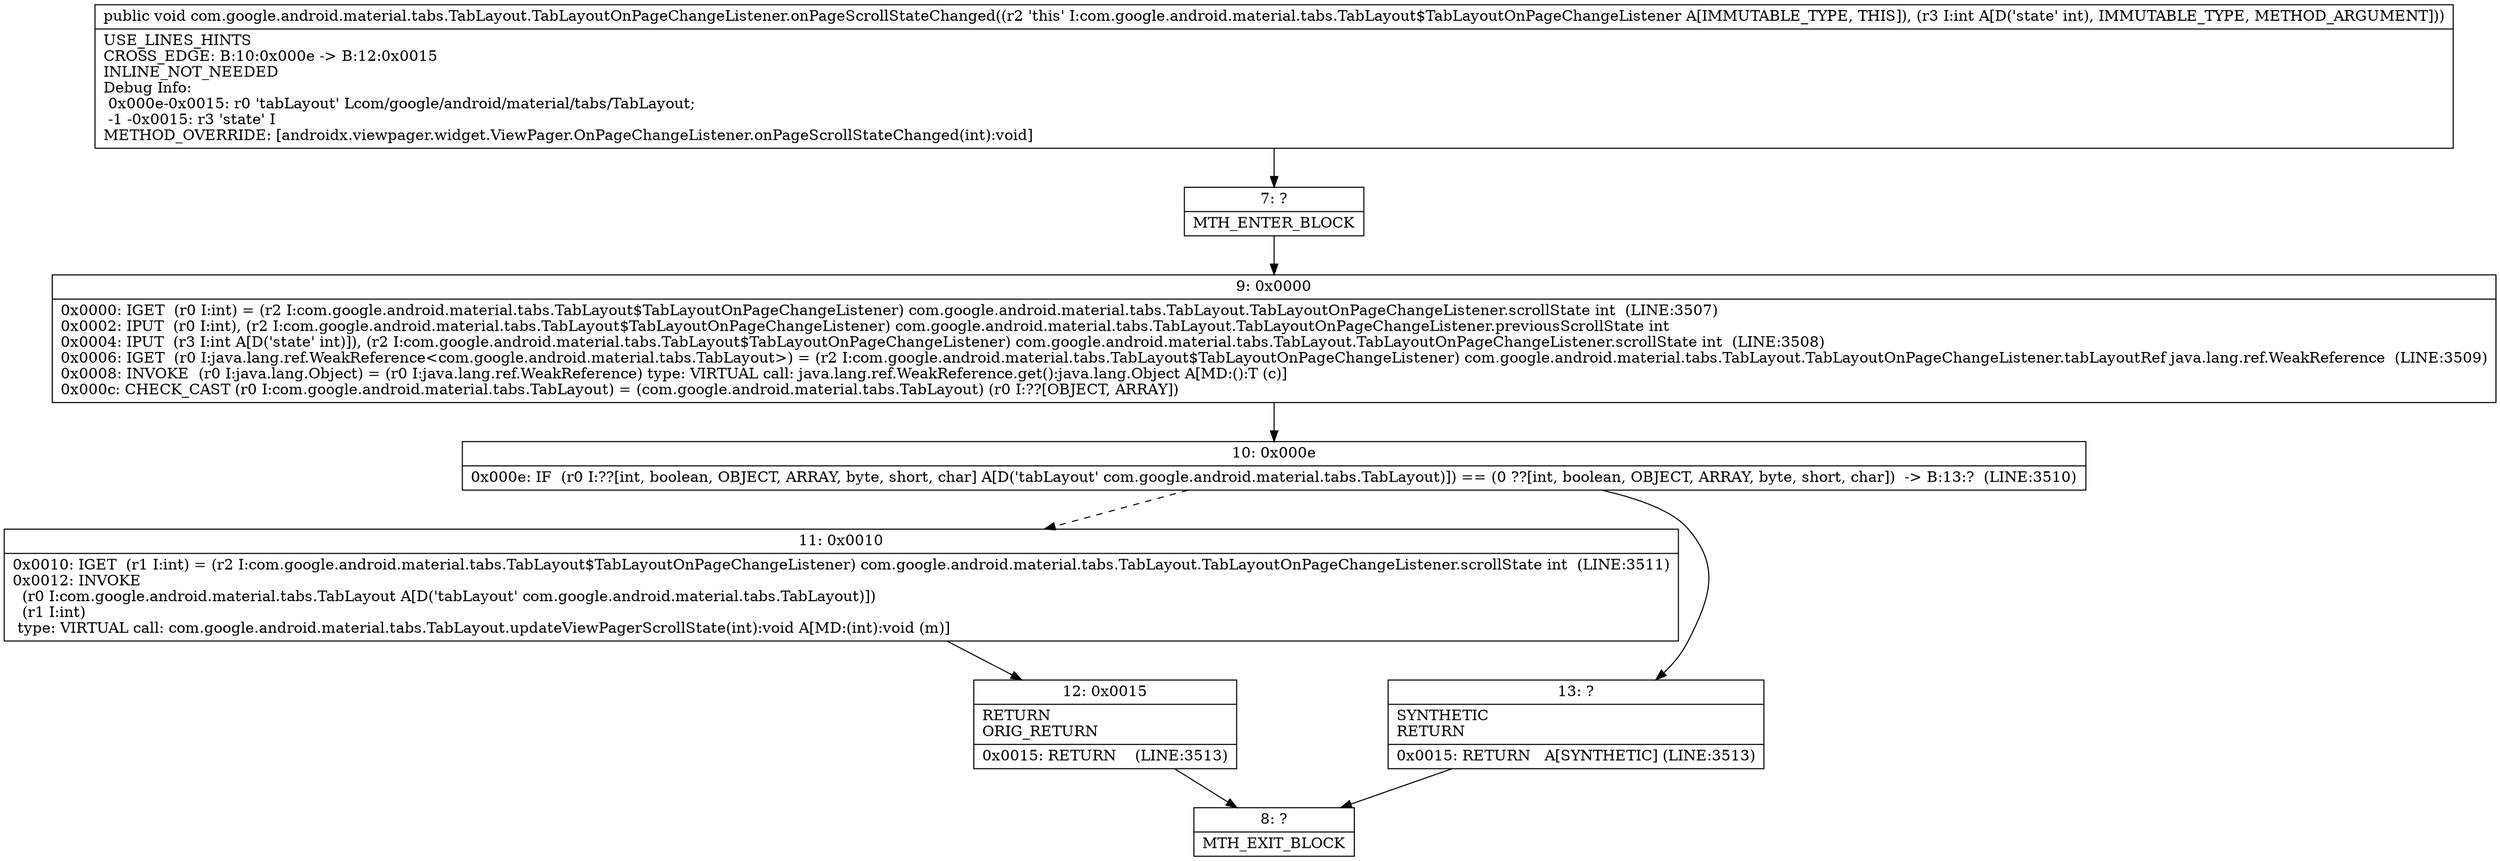 digraph "CFG forcom.google.android.material.tabs.TabLayout.TabLayoutOnPageChangeListener.onPageScrollStateChanged(I)V" {
Node_7 [shape=record,label="{7\:\ ?|MTH_ENTER_BLOCK\l}"];
Node_9 [shape=record,label="{9\:\ 0x0000|0x0000: IGET  (r0 I:int) = (r2 I:com.google.android.material.tabs.TabLayout$TabLayoutOnPageChangeListener) com.google.android.material.tabs.TabLayout.TabLayoutOnPageChangeListener.scrollState int  (LINE:3507)\l0x0002: IPUT  (r0 I:int), (r2 I:com.google.android.material.tabs.TabLayout$TabLayoutOnPageChangeListener) com.google.android.material.tabs.TabLayout.TabLayoutOnPageChangeListener.previousScrollState int \l0x0004: IPUT  (r3 I:int A[D('state' int)]), (r2 I:com.google.android.material.tabs.TabLayout$TabLayoutOnPageChangeListener) com.google.android.material.tabs.TabLayout.TabLayoutOnPageChangeListener.scrollState int  (LINE:3508)\l0x0006: IGET  (r0 I:java.lang.ref.WeakReference\<com.google.android.material.tabs.TabLayout\>) = (r2 I:com.google.android.material.tabs.TabLayout$TabLayoutOnPageChangeListener) com.google.android.material.tabs.TabLayout.TabLayoutOnPageChangeListener.tabLayoutRef java.lang.ref.WeakReference  (LINE:3509)\l0x0008: INVOKE  (r0 I:java.lang.Object) = (r0 I:java.lang.ref.WeakReference) type: VIRTUAL call: java.lang.ref.WeakReference.get():java.lang.Object A[MD:():T (c)]\l0x000c: CHECK_CAST (r0 I:com.google.android.material.tabs.TabLayout) = (com.google.android.material.tabs.TabLayout) (r0 I:??[OBJECT, ARRAY]) \l}"];
Node_10 [shape=record,label="{10\:\ 0x000e|0x000e: IF  (r0 I:??[int, boolean, OBJECT, ARRAY, byte, short, char] A[D('tabLayout' com.google.android.material.tabs.TabLayout)]) == (0 ??[int, boolean, OBJECT, ARRAY, byte, short, char])  \-\> B:13:?  (LINE:3510)\l}"];
Node_11 [shape=record,label="{11\:\ 0x0010|0x0010: IGET  (r1 I:int) = (r2 I:com.google.android.material.tabs.TabLayout$TabLayoutOnPageChangeListener) com.google.android.material.tabs.TabLayout.TabLayoutOnPageChangeListener.scrollState int  (LINE:3511)\l0x0012: INVOKE  \l  (r0 I:com.google.android.material.tabs.TabLayout A[D('tabLayout' com.google.android.material.tabs.TabLayout)])\l  (r1 I:int)\l type: VIRTUAL call: com.google.android.material.tabs.TabLayout.updateViewPagerScrollState(int):void A[MD:(int):void (m)]\l}"];
Node_12 [shape=record,label="{12\:\ 0x0015|RETURN\lORIG_RETURN\l|0x0015: RETURN    (LINE:3513)\l}"];
Node_8 [shape=record,label="{8\:\ ?|MTH_EXIT_BLOCK\l}"];
Node_13 [shape=record,label="{13\:\ ?|SYNTHETIC\lRETURN\l|0x0015: RETURN   A[SYNTHETIC] (LINE:3513)\l}"];
MethodNode[shape=record,label="{public void com.google.android.material.tabs.TabLayout.TabLayoutOnPageChangeListener.onPageScrollStateChanged((r2 'this' I:com.google.android.material.tabs.TabLayout$TabLayoutOnPageChangeListener A[IMMUTABLE_TYPE, THIS]), (r3 I:int A[D('state' int), IMMUTABLE_TYPE, METHOD_ARGUMENT]))  | USE_LINES_HINTS\lCROSS_EDGE: B:10:0x000e \-\> B:12:0x0015\lINLINE_NOT_NEEDED\lDebug Info:\l  0x000e\-0x0015: r0 'tabLayout' Lcom\/google\/android\/material\/tabs\/TabLayout;\l  \-1 \-0x0015: r3 'state' I\lMETHOD_OVERRIDE: [androidx.viewpager.widget.ViewPager.OnPageChangeListener.onPageScrollStateChanged(int):void]\l}"];
MethodNode -> Node_7;Node_7 -> Node_9;
Node_9 -> Node_10;
Node_10 -> Node_11[style=dashed];
Node_10 -> Node_13;
Node_11 -> Node_12;
Node_12 -> Node_8;
Node_13 -> Node_8;
}

